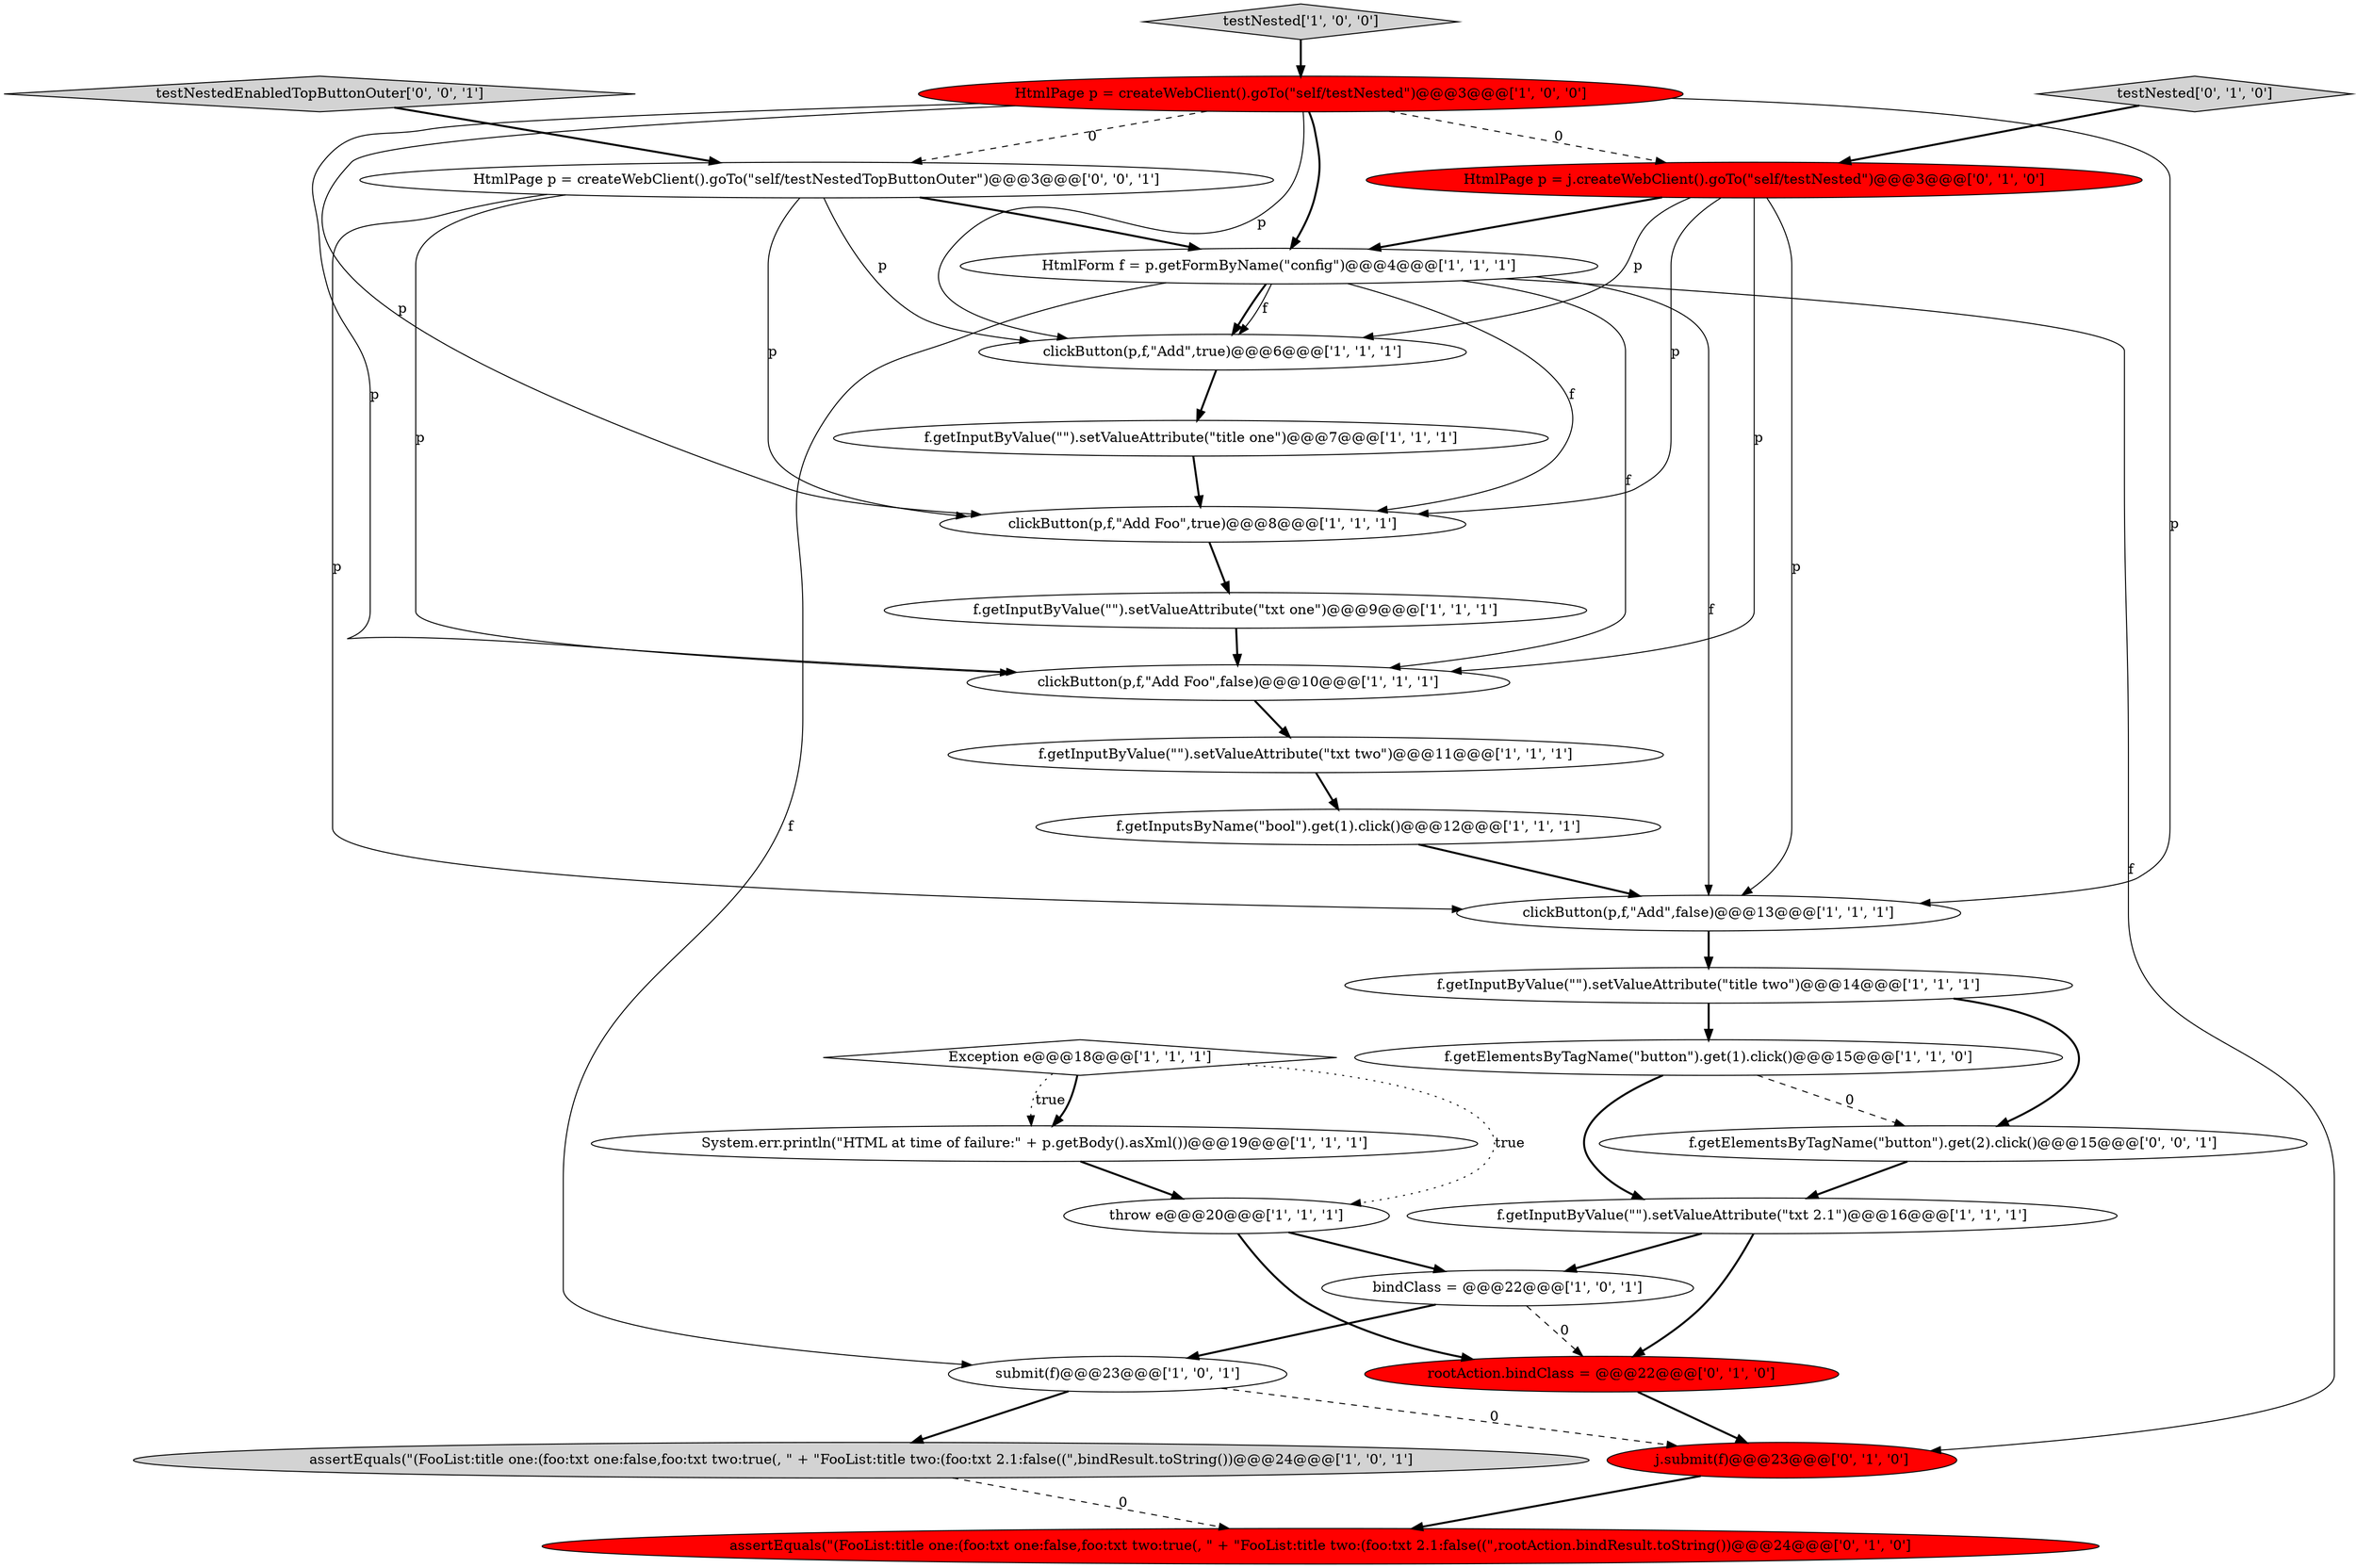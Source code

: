 digraph {
25 [style = filled, label = "f.getElementsByTagName(\"button\").get(2).click()@@@15@@@['0', '0', '1']", fillcolor = white, shape = ellipse image = "AAA0AAABBB3BBB"];
12 [style = filled, label = "f.getInputByValue(\"\").setValueAttribute(\"title two\")@@@14@@@['1', '1', '1']", fillcolor = white, shape = ellipse image = "AAA0AAABBB1BBB"];
22 [style = filled, label = "HtmlPage p = j.createWebClient().goTo(\"self/testNested\")@@@3@@@['0', '1', '0']", fillcolor = red, shape = ellipse image = "AAA1AAABBB2BBB"];
19 [style = filled, label = "throw e@@@20@@@['1', '1', '1']", fillcolor = white, shape = ellipse image = "AAA0AAABBB1BBB"];
8 [style = filled, label = "f.getInputByValue(\"\").setValueAttribute(\"txt 2.1\")@@@16@@@['1', '1', '1']", fillcolor = white, shape = ellipse image = "AAA0AAABBB1BBB"];
0 [style = filled, label = "System.err.println(\"HTML at time of failure:\" + p.getBody().asXml())@@@19@@@['1', '1', '1']", fillcolor = white, shape = ellipse image = "AAA0AAABBB1BBB"];
14 [style = filled, label = "clickButton(p,f,\"Add Foo\",true)@@@8@@@['1', '1', '1']", fillcolor = white, shape = ellipse image = "AAA0AAABBB1BBB"];
23 [style = filled, label = "j.submit(f)@@@23@@@['0', '1', '0']", fillcolor = red, shape = ellipse image = "AAA1AAABBB2BBB"];
13 [style = filled, label = "f.getInputsByName(\"bool\").get(1).click()@@@12@@@['1', '1', '1']", fillcolor = white, shape = ellipse image = "AAA0AAABBB1BBB"];
20 [style = filled, label = "rootAction.bindClass = @@@22@@@['0', '1', '0']", fillcolor = red, shape = ellipse image = "AAA1AAABBB2BBB"];
17 [style = filled, label = "HtmlForm f = p.getFormByName(\"config\")@@@4@@@['1', '1', '1']", fillcolor = white, shape = ellipse image = "AAA0AAABBB1BBB"];
5 [style = filled, label = "clickButton(p,f,\"Add Foo\",false)@@@10@@@['1', '1', '1']", fillcolor = white, shape = ellipse image = "AAA0AAABBB1BBB"];
6 [style = filled, label = "HtmlPage p = createWebClient().goTo(\"self/testNested\")@@@3@@@['1', '0', '0']", fillcolor = red, shape = ellipse image = "AAA1AAABBB1BBB"];
18 [style = filled, label = "f.getElementsByTagName(\"button\").get(1).click()@@@15@@@['1', '1', '0']", fillcolor = white, shape = ellipse image = "AAA0AAABBB1BBB"];
24 [style = filled, label = "testNested['0', '1', '0']", fillcolor = lightgray, shape = diamond image = "AAA0AAABBB2BBB"];
10 [style = filled, label = "bindClass = @@@22@@@['1', '0', '1']", fillcolor = white, shape = ellipse image = "AAA0AAABBB1BBB"];
7 [style = filled, label = "f.getInputByValue(\"\").setValueAttribute(\"txt two\")@@@11@@@['1', '1', '1']", fillcolor = white, shape = ellipse image = "AAA0AAABBB1BBB"];
26 [style = filled, label = "testNestedEnabledTopButtonOuter['0', '0', '1']", fillcolor = lightgray, shape = diamond image = "AAA0AAABBB3BBB"];
21 [style = filled, label = "assertEquals(\"(FooList:title one:(foo:txt one:false,foo:txt two:true(, \" + \"FooList:title two:(foo:txt 2.1:false((\",rootAction.bindResult.toString())@@@24@@@['0', '1', '0']", fillcolor = red, shape = ellipse image = "AAA1AAABBB2BBB"];
16 [style = filled, label = "submit(f)@@@23@@@['1', '0', '1']", fillcolor = white, shape = ellipse image = "AAA0AAABBB1BBB"];
27 [style = filled, label = "HtmlPage p = createWebClient().goTo(\"self/testNestedTopButtonOuter\")@@@3@@@['0', '0', '1']", fillcolor = white, shape = ellipse image = "AAA0AAABBB3BBB"];
1 [style = filled, label = "clickButton(p,f,\"Add\",false)@@@13@@@['1', '1', '1']", fillcolor = white, shape = ellipse image = "AAA0AAABBB1BBB"];
11 [style = filled, label = "f.getInputByValue(\"\").setValueAttribute(\"title one\")@@@7@@@['1', '1', '1']", fillcolor = white, shape = ellipse image = "AAA0AAABBB1BBB"];
15 [style = filled, label = "testNested['1', '0', '0']", fillcolor = lightgray, shape = diamond image = "AAA0AAABBB1BBB"];
2 [style = filled, label = "assertEquals(\"(FooList:title one:(foo:txt one:false,foo:txt two:true(, \" + \"FooList:title two:(foo:txt 2.1:false((\",bindResult.toString())@@@24@@@['1', '0', '1']", fillcolor = lightgray, shape = ellipse image = "AAA0AAABBB1BBB"];
3 [style = filled, label = "f.getInputByValue(\"\").setValueAttribute(\"txt one\")@@@9@@@['1', '1', '1']", fillcolor = white, shape = ellipse image = "AAA0AAABBB1BBB"];
4 [style = filled, label = "Exception e@@@18@@@['1', '1', '1']", fillcolor = white, shape = diamond image = "AAA0AAABBB1BBB"];
9 [style = filled, label = "clickButton(p,f,\"Add\",true)@@@6@@@['1', '1', '1']", fillcolor = white, shape = ellipse image = "AAA0AAABBB1BBB"];
7->13 [style = bold, label=""];
6->17 [style = bold, label=""];
14->3 [style = bold, label=""];
6->14 [style = solid, label="p"];
8->10 [style = bold, label=""];
27->1 [style = solid, label="p"];
17->5 [style = solid, label="f"];
9->11 [style = bold, label=""];
11->14 [style = bold, label=""];
0->19 [style = bold, label=""];
19->20 [style = bold, label=""];
17->9 [style = bold, label=""];
6->9 [style = solid, label="p"];
4->0 [style = dotted, label="true"];
19->10 [style = bold, label=""];
15->6 [style = bold, label=""];
16->23 [style = dashed, label="0"];
17->16 [style = solid, label="f"];
16->2 [style = bold, label=""];
17->1 [style = solid, label="f"];
24->22 [style = bold, label=""];
17->23 [style = solid, label="f"];
27->9 [style = solid, label="p"];
22->5 [style = solid, label="p"];
6->22 [style = dashed, label="0"];
13->1 [style = bold, label=""];
27->14 [style = solid, label="p"];
4->0 [style = bold, label=""];
26->27 [style = bold, label=""];
6->1 [style = solid, label="p"];
3->5 [style = bold, label=""];
6->5 [style = solid, label="p"];
22->14 [style = solid, label="p"];
8->20 [style = bold, label=""];
20->23 [style = bold, label=""];
10->16 [style = bold, label=""];
23->21 [style = bold, label=""];
17->14 [style = solid, label="f"];
2->21 [style = dashed, label="0"];
6->27 [style = dashed, label="0"];
12->25 [style = bold, label=""];
12->18 [style = bold, label=""];
27->17 [style = bold, label=""];
1->12 [style = bold, label=""];
22->1 [style = solid, label="p"];
22->17 [style = bold, label=""];
27->5 [style = solid, label="p"];
5->7 [style = bold, label=""];
10->20 [style = dashed, label="0"];
25->8 [style = bold, label=""];
18->8 [style = bold, label=""];
22->9 [style = solid, label="p"];
17->9 [style = solid, label="f"];
18->25 [style = dashed, label="0"];
4->19 [style = dotted, label="true"];
}
